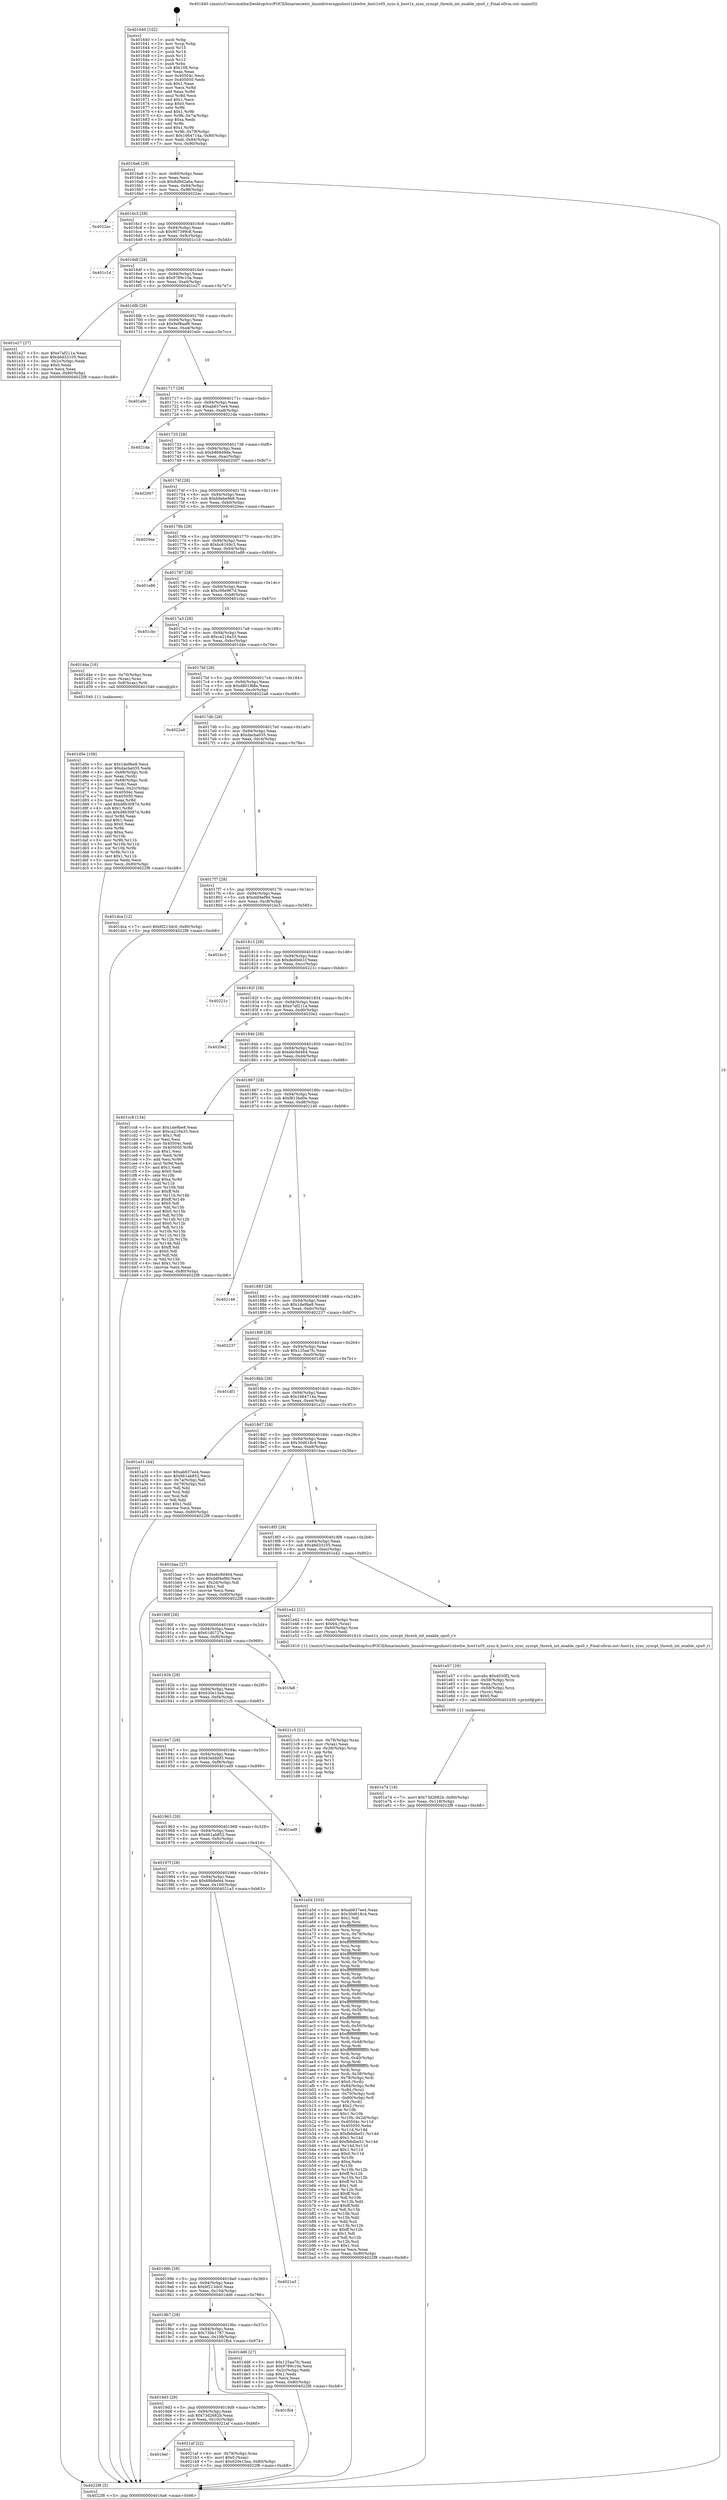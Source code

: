 digraph "0x401640" {
  label = "0x401640 (/mnt/c/Users/mathe/Desktop/tcc/POCII/binaries/extr_linuxdriversgpuhost1xhwhw_host1x05_sync.h_host1x_sync_syncpt_thresh_int_enable_cpu0_r_Final-ollvm.out::main(0))"
  labelloc = "t"
  node[shape=record]

  Entry [label="",width=0.3,height=0.3,shape=circle,fillcolor=black,style=filled]
  "0x4016a6" [label="{
     0x4016a6 [29]\l
     | [instrs]\l
     &nbsp;&nbsp;0x4016a6 \<+3\>: mov -0x80(%rbp),%eax\l
     &nbsp;&nbsp;0x4016a9 \<+2\>: mov %eax,%ecx\l
     &nbsp;&nbsp;0x4016ab \<+6\>: sub $0x8d9d2a6a,%ecx\l
     &nbsp;&nbsp;0x4016b1 \<+6\>: mov %eax,-0x94(%rbp)\l
     &nbsp;&nbsp;0x4016b7 \<+6\>: mov %ecx,-0x98(%rbp)\l
     &nbsp;&nbsp;0x4016bd \<+6\>: je 00000000004022ec \<main+0xcac\>\l
  }"]
  "0x4022ec" [label="{
     0x4022ec\l
  }", style=dashed]
  "0x4016c3" [label="{
     0x4016c3 [28]\l
     | [instrs]\l
     &nbsp;&nbsp;0x4016c3 \<+5\>: jmp 00000000004016c8 \<main+0x88\>\l
     &nbsp;&nbsp;0x4016c8 \<+6\>: mov -0x94(%rbp),%eax\l
     &nbsp;&nbsp;0x4016ce \<+5\>: sub $0x907399c8,%eax\l
     &nbsp;&nbsp;0x4016d3 \<+6\>: mov %eax,-0x9c(%rbp)\l
     &nbsp;&nbsp;0x4016d9 \<+6\>: je 0000000000401c1d \<main+0x5dd\>\l
  }"]
  Exit [label="",width=0.3,height=0.3,shape=circle,fillcolor=black,style=filled,peripheries=2]
  "0x401c1d" [label="{
     0x401c1d\l
  }", style=dashed]
  "0x4016df" [label="{
     0x4016df [28]\l
     | [instrs]\l
     &nbsp;&nbsp;0x4016df \<+5\>: jmp 00000000004016e4 \<main+0xa4\>\l
     &nbsp;&nbsp;0x4016e4 \<+6\>: mov -0x94(%rbp),%eax\l
     &nbsp;&nbsp;0x4016ea \<+5\>: sub $0x9789c10a,%eax\l
     &nbsp;&nbsp;0x4016ef \<+6\>: mov %eax,-0xa0(%rbp)\l
     &nbsp;&nbsp;0x4016f5 \<+6\>: je 0000000000401e27 \<main+0x7e7\>\l
  }"]
  "0x4019ef" [label="{
     0x4019ef\l
  }", style=dashed]
  "0x401e27" [label="{
     0x401e27 [27]\l
     | [instrs]\l
     &nbsp;&nbsp;0x401e27 \<+5\>: mov $0xe7af211a,%eax\l
     &nbsp;&nbsp;0x401e2c \<+5\>: mov $0x46d33105,%ecx\l
     &nbsp;&nbsp;0x401e31 \<+3\>: mov -0x2c(%rbp),%edx\l
     &nbsp;&nbsp;0x401e34 \<+3\>: cmp $0x0,%edx\l
     &nbsp;&nbsp;0x401e37 \<+3\>: cmove %ecx,%eax\l
     &nbsp;&nbsp;0x401e3a \<+3\>: mov %eax,-0x80(%rbp)\l
     &nbsp;&nbsp;0x401e3d \<+5\>: jmp 00000000004022f8 \<main+0xcb8\>\l
  }"]
  "0x4016fb" [label="{
     0x4016fb [28]\l
     | [instrs]\l
     &nbsp;&nbsp;0x4016fb \<+5\>: jmp 0000000000401700 \<main+0xc0\>\l
     &nbsp;&nbsp;0x401700 \<+6\>: mov -0x94(%rbp),%eax\l
     &nbsp;&nbsp;0x401706 \<+5\>: sub $0x9ef8aaf6,%eax\l
     &nbsp;&nbsp;0x40170b \<+6\>: mov %eax,-0xa4(%rbp)\l
     &nbsp;&nbsp;0x401711 \<+6\>: je 0000000000401e0c \<main+0x7cc\>\l
  }"]
  "0x4021af" [label="{
     0x4021af [22]\l
     | [instrs]\l
     &nbsp;&nbsp;0x4021af \<+4\>: mov -0x78(%rbp),%rax\l
     &nbsp;&nbsp;0x4021b3 \<+6\>: movl $0x0,(%rax)\l
     &nbsp;&nbsp;0x4021b9 \<+7\>: movl $0x620e15ea,-0x80(%rbp)\l
     &nbsp;&nbsp;0x4021c0 \<+5\>: jmp 00000000004022f8 \<main+0xcb8\>\l
  }"]
  "0x401e0c" [label="{
     0x401e0c\l
  }", style=dashed]
  "0x401717" [label="{
     0x401717 [28]\l
     | [instrs]\l
     &nbsp;&nbsp;0x401717 \<+5\>: jmp 000000000040171c \<main+0xdc\>\l
     &nbsp;&nbsp;0x40171c \<+6\>: mov -0x94(%rbp),%eax\l
     &nbsp;&nbsp;0x401722 \<+5\>: sub $0xab637ee4,%eax\l
     &nbsp;&nbsp;0x401727 \<+6\>: mov %eax,-0xa8(%rbp)\l
     &nbsp;&nbsp;0x40172d \<+6\>: je 00000000004021da \<main+0xb9a\>\l
  }"]
  "0x4019d3" [label="{
     0x4019d3 [28]\l
     | [instrs]\l
     &nbsp;&nbsp;0x4019d3 \<+5\>: jmp 00000000004019d8 \<main+0x398\>\l
     &nbsp;&nbsp;0x4019d8 \<+6\>: mov -0x94(%rbp),%eax\l
     &nbsp;&nbsp;0x4019de \<+5\>: sub $0x73d2682b,%eax\l
     &nbsp;&nbsp;0x4019e3 \<+6\>: mov %eax,-0x10c(%rbp)\l
     &nbsp;&nbsp;0x4019e9 \<+6\>: je 00000000004021af \<main+0xb6f\>\l
  }"]
  "0x4021da" [label="{
     0x4021da\l
  }", style=dashed]
  "0x401733" [label="{
     0x401733 [28]\l
     | [instrs]\l
     &nbsp;&nbsp;0x401733 \<+5\>: jmp 0000000000401738 \<main+0xf8\>\l
     &nbsp;&nbsp;0x401738 \<+6\>: mov -0x94(%rbp),%eax\l
     &nbsp;&nbsp;0x40173e \<+5\>: sub $0xb86849de,%eax\l
     &nbsp;&nbsp;0x401743 \<+6\>: mov %eax,-0xac(%rbp)\l
     &nbsp;&nbsp;0x401749 \<+6\>: je 0000000000402007 \<main+0x9c7\>\l
  }"]
  "0x401fb4" [label="{
     0x401fb4\l
  }", style=dashed]
  "0x402007" [label="{
     0x402007\l
  }", style=dashed]
  "0x40174f" [label="{
     0x40174f [28]\l
     | [instrs]\l
     &nbsp;&nbsp;0x40174f \<+5\>: jmp 0000000000401754 \<main+0x114\>\l
     &nbsp;&nbsp;0x401754 \<+6\>: mov -0x94(%rbp),%eax\l
     &nbsp;&nbsp;0x40175a \<+5\>: sub $0xb9ebe9b8,%eax\l
     &nbsp;&nbsp;0x40175f \<+6\>: mov %eax,-0xb0(%rbp)\l
     &nbsp;&nbsp;0x401765 \<+6\>: je 00000000004020ee \<main+0xaae\>\l
  }"]
  "0x401e74" [label="{
     0x401e74 [18]\l
     | [instrs]\l
     &nbsp;&nbsp;0x401e74 \<+7\>: movl $0x73d2682b,-0x80(%rbp)\l
     &nbsp;&nbsp;0x401e7b \<+6\>: mov %eax,-0x118(%rbp)\l
     &nbsp;&nbsp;0x401e81 \<+5\>: jmp 00000000004022f8 \<main+0xcb8\>\l
  }"]
  "0x4020ee" [label="{
     0x4020ee\l
  }", style=dashed]
  "0x40176b" [label="{
     0x40176b [28]\l
     | [instrs]\l
     &nbsp;&nbsp;0x40176b \<+5\>: jmp 0000000000401770 \<main+0x130\>\l
     &nbsp;&nbsp;0x401770 \<+6\>: mov -0x94(%rbp),%eax\l
     &nbsp;&nbsp;0x401776 \<+5\>: sub $0xbc6169c3,%eax\l
     &nbsp;&nbsp;0x40177b \<+6\>: mov %eax,-0xb4(%rbp)\l
     &nbsp;&nbsp;0x401781 \<+6\>: je 0000000000401e86 \<main+0x846\>\l
  }"]
  "0x401e57" [label="{
     0x401e57 [29]\l
     | [instrs]\l
     &nbsp;&nbsp;0x401e57 \<+10\>: movabs $0x4030f2,%rdi\l
     &nbsp;&nbsp;0x401e61 \<+4\>: mov -0x58(%rbp),%rcx\l
     &nbsp;&nbsp;0x401e65 \<+2\>: mov %eax,(%rcx)\l
     &nbsp;&nbsp;0x401e67 \<+4\>: mov -0x58(%rbp),%rcx\l
     &nbsp;&nbsp;0x401e6b \<+2\>: mov (%rcx),%esi\l
     &nbsp;&nbsp;0x401e6d \<+2\>: mov $0x0,%al\l
     &nbsp;&nbsp;0x401e6f \<+5\>: call 0000000000401030 \<printf@plt\>\l
     | [calls]\l
     &nbsp;&nbsp;0x401030 \{1\} (unknown)\l
  }"]
  "0x401e86" [label="{
     0x401e86\l
  }", style=dashed]
  "0x401787" [label="{
     0x401787 [28]\l
     | [instrs]\l
     &nbsp;&nbsp;0x401787 \<+5\>: jmp 000000000040178c \<main+0x14c\>\l
     &nbsp;&nbsp;0x40178c \<+6\>: mov -0x94(%rbp),%eax\l
     &nbsp;&nbsp;0x401792 \<+5\>: sub $0xc06e967d,%eax\l
     &nbsp;&nbsp;0x401797 \<+6\>: mov %eax,-0xb8(%rbp)\l
     &nbsp;&nbsp;0x40179d \<+6\>: je 0000000000401cbc \<main+0x67c\>\l
  }"]
  "0x4019b7" [label="{
     0x4019b7 [28]\l
     | [instrs]\l
     &nbsp;&nbsp;0x4019b7 \<+5\>: jmp 00000000004019bc \<main+0x37c\>\l
     &nbsp;&nbsp;0x4019bc \<+6\>: mov -0x94(%rbp),%eax\l
     &nbsp;&nbsp;0x4019c2 \<+5\>: sub $0x73bb1787,%eax\l
     &nbsp;&nbsp;0x4019c7 \<+6\>: mov %eax,-0x108(%rbp)\l
     &nbsp;&nbsp;0x4019cd \<+6\>: je 0000000000401fb4 \<main+0x974\>\l
  }"]
  "0x401cbc" [label="{
     0x401cbc\l
  }", style=dashed]
  "0x4017a3" [label="{
     0x4017a3 [28]\l
     | [instrs]\l
     &nbsp;&nbsp;0x4017a3 \<+5\>: jmp 00000000004017a8 \<main+0x168\>\l
     &nbsp;&nbsp;0x4017a8 \<+6\>: mov -0x94(%rbp),%eax\l
     &nbsp;&nbsp;0x4017ae \<+5\>: sub $0xca216a33,%eax\l
     &nbsp;&nbsp;0x4017b3 \<+6\>: mov %eax,-0xbc(%rbp)\l
     &nbsp;&nbsp;0x4017b9 \<+6\>: je 0000000000401d4e \<main+0x70e\>\l
  }"]
  "0x401dd6" [label="{
     0x401dd6 [27]\l
     | [instrs]\l
     &nbsp;&nbsp;0x401dd6 \<+5\>: mov $0x125aa7fc,%eax\l
     &nbsp;&nbsp;0x401ddb \<+5\>: mov $0x9789c10a,%ecx\l
     &nbsp;&nbsp;0x401de0 \<+3\>: mov -0x2c(%rbp),%edx\l
     &nbsp;&nbsp;0x401de3 \<+3\>: cmp $0x1,%edx\l
     &nbsp;&nbsp;0x401de6 \<+3\>: cmovl %ecx,%eax\l
     &nbsp;&nbsp;0x401de9 \<+3\>: mov %eax,-0x80(%rbp)\l
     &nbsp;&nbsp;0x401dec \<+5\>: jmp 00000000004022f8 \<main+0xcb8\>\l
  }"]
  "0x401d4e" [label="{
     0x401d4e [16]\l
     | [instrs]\l
     &nbsp;&nbsp;0x401d4e \<+4\>: mov -0x70(%rbp),%rax\l
     &nbsp;&nbsp;0x401d52 \<+3\>: mov (%rax),%rax\l
     &nbsp;&nbsp;0x401d55 \<+4\>: mov 0x8(%rax),%rdi\l
     &nbsp;&nbsp;0x401d59 \<+5\>: call 0000000000401040 \<atoi@plt\>\l
     | [calls]\l
     &nbsp;&nbsp;0x401040 \{1\} (unknown)\l
  }"]
  "0x4017bf" [label="{
     0x4017bf [28]\l
     | [instrs]\l
     &nbsp;&nbsp;0x4017bf \<+5\>: jmp 00000000004017c4 \<main+0x184\>\l
     &nbsp;&nbsp;0x4017c4 \<+6\>: mov -0x94(%rbp),%eax\l
     &nbsp;&nbsp;0x4017ca \<+5\>: sub $0xd801f68e,%eax\l
     &nbsp;&nbsp;0x4017cf \<+6\>: mov %eax,-0xc0(%rbp)\l
     &nbsp;&nbsp;0x4017d5 \<+6\>: je 00000000004022a8 \<main+0xc68\>\l
  }"]
  "0x40199b" [label="{
     0x40199b [28]\l
     | [instrs]\l
     &nbsp;&nbsp;0x40199b \<+5\>: jmp 00000000004019a0 \<main+0x360\>\l
     &nbsp;&nbsp;0x4019a0 \<+6\>: mov -0x94(%rbp),%eax\l
     &nbsp;&nbsp;0x4019a6 \<+5\>: sub $0x6f213dc0,%eax\l
     &nbsp;&nbsp;0x4019ab \<+6\>: mov %eax,-0x104(%rbp)\l
     &nbsp;&nbsp;0x4019b1 \<+6\>: je 0000000000401dd6 \<main+0x796\>\l
  }"]
  "0x4022a8" [label="{
     0x4022a8\l
  }", style=dashed]
  "0x4017db" [label="{
     0x4017db [28]\l
     | [instrs]\l
     &nbsp;&nbsp;0x4017db \<+5\>: jmp 00000000004017e0 \<main+0x1a0\>\l
     &nbsp;&nbsp;0x4017e0 \<+6\>: mov -0x94(%rbp),%eax\l
     &nbsp;&nbsp;0x4017e6 \<+5\>: sub $0xdacba035,%eax\l
     &nbsp;&nbsp;0x4017eb \<+6\>: mov %eax,-0xc4(%rbp)\l
     &nbsp;&nbsp;0x4017f1 \<+6\>: je 0000000000401dca \<main+0x78a\>\l
  }"]
  "0x4021a3" [label="{
     0x4021a3\l
  }", style=dashed]
  "0x401dca" [label="{
     0x401dca [12]\l
     | [instrs]\l
     &nbsp;&nbsp;0x401dca \<+7\>: movl $0x6f213dc0,-0x80(%rbp)\l
     &nbsp;&nbsp;0x401dd1 \<+5\>: jmp 00000000004022f8 \<main+0xcb8\>\l
  }"]
  "0x4017f7" [label="{
     0x4017f7 [28]\l
     | [instrs]\l
     &nbsp;&nbsp;0x4017f7 \<+5\>: jmp 00000000004017fc \<main+0x1bc\>\l
     &nbsp;&nbsp;0x4017fc \<+6\>: mov -0x94(%rbp),%eax\l
     &nbsp;&nbsp;0x401802 \<+5\>: sub $0xddf4ef9d,%eax\l
     &nbsp;&nbsp;0x401807 \<+6\>: mov %eax,-0xc8(%rbp)\l
     &nbsp;&nbsp;0x40180d \<+6\>: je 0000000000401bc5 \<main+0x585\>\l
  }"]
  "0x401d5e" [label="{
     0x401d5e [108]\l
     | [instrs]\l
     &nbsp;&nbsp;0x401d5e \<+5\>: mov $0x1de9be8,%ecx\l
     &nbsp;&nbsp;0x401d63 \<+5\>: mov $0xdacba035,%edx\l
     &nbsp;&nbsp;0x401d68 \<+4\>: mov -0x68(%rbp),%rdi\l
     &nbsp;&nbsp;0x401d6c \<+2\>: mov %eax,(%rdi)\l
     &nbsp;&nbsp;0x401d6e \<+4\>: mov -0x68(%rbp),%rdi\l
     &nbsp;&nbsp;0x401d72 \<+2\>: mov (%rdi),%eax\l
     &nbsp;&nbsp;0x401d74 \<+3\>: mov %eax,-0x2c(%rbp)\l
     &nbsp;&nbsp;0x401d77 \<+7\>: mov 0x40504c,%eax\l
     &nbsp;&nbsp;0x401d7e \<+7\>: mov 0x405050,%esi\l
     &nbsp;&nbsp;0x401d85 \<+3\>: mov %eax,%r8d\l
     &nbsp;&nbsp;0x401d88 \<+7\>: add $0xd8b3087d,%r8d\l
     &nbsp;&nbsp;0x401d8f \<+4\>: sub $0x1,%r8d\l
     &nbsp;&nbsp;0x401d93 \<+7\>: sub $0xd8b3087d,%r8d\l
     &nbsp;&nbsp;0x401d9a \<+4\>: imul %r8d,%eax\l
     &nbsp;&nbsp;0x401d9e \<+3\>: and $0x1,%eax\l
     &nbsp;&nbsp;0x401da1 \<+3\>: cmp $0x0,%eax\l
     &nbsp;&nbsp;0x401da4 \<+4\>: sete %r9b\l
     &nbsp;&nbsp;0x401da8 \<+3\>: cmp $0xa,%esi\l
     &nbsp;&nbsp;0x401dab \<+4\>: setl %r10b\l
     &nbsp;&nbsp;0x401daf \<+3\>: mov %r9b,%r11b\l
     &nbsp;&nbsp;0x401db2 \<+3\>: and %r10b,%r11b\l
     &nbsp;&nbsp;0x401db5 \<+3\>: xor %r10b,%r9b\l
     &nbsp;&nbsp;0x401db8 \<+3\>: or %r9b,%r11b\l
     &nbsp;&nbsp;0x401dbb \<+4\>: test $0x1,%r11b\l
     &nbsp;&nbsp;0x401dbf \<+3\>: cmovne %edx,%ecx\l
     &nbsp;&nbsp;0x401dc2 \<+3\>: mov %ecx,-0x80(%rbp)\l
     &nbsp;&nbsp;0x401dc5 \<+5\>: jmp 00000000004022f8 \<main+0xcb8\>\l
  }"]
  "0x401bc5" [label="{
     0x401bc5\l
  }", style=dashed]
  "0x401813" [label="{
     0x401813 [28]\l
     | [instrs]\l
     &nbsp;&nbsp;0x401813 \<+5\>: jmp 0000000000401818 \<main+0x1d8\>\l
     &nbsp;&nbsp;0x401818 \<+6\>: mov -0x94(%rbp),%eax\l
     &nbsp;&nbsp;0x40181e \<+5\>: sub $0xded0eb1f,%eax\l
     &nbsp;&nbsp;0x401823 \<+6\>: mov %eax,-0xcc(%rbp)\l
     &nbsp;&nbsp;0x401829 \<+6\>: je 000000000040221c \<main+0xbdc\>\l
  }"]
  "0x40197f" [label="{
     0x40197f [28]\l
     | [instrs]\l
     &nbsp;&nbsp;0x40197f \<+5\>: jmp 0000000000401984 \<main+0x344\>\l
     &nbsp;&nbsp;0x401984 \<+6\>: mov -0x94(%rbp),%eax\l
     &nbsp;&nbsp;0x40198a \<+5\>: sub $0x69b8efe4,%eax\l
     &nbsp;&nbsp;0x40198f \<+6\>: mov %eax,-0x100(%rbp)\l
     &nbsp;&nbsp;0x401995 \<+6\>: je 00000000004021a3 \<main+0xb63\>\l
  }"]
  "0x40221c" [label="{
     0x40221c\l
  }", style=dashed]
  "0x40182f" [label="{
     0x40182f [28]\l
     | [instrs]\l
     &nbsp;&nbsp;0x40182f \<+5\>: jmp 0000000000401834 \<main+0x1f4\>\l
     &nbsp;&nbsp;0x401834 \<+6\>: mov -0x94(%rbp),%eax\l
     &nbsp;&nbsp;0x40183a \<+5\>: sub $0xe7af211a,%eax\l
     &nbsp;&nbsp;0x40183f \<+6\>: mov %eax,-0xd0(%rbp)\l
     &nbsp;&nbsp;0x401845 \<+6\>: je 00000000004020e2 \<main+0xaa2\>\l
  }"]
  "0x401a5d" [label="{
     0x401a5d [333]\l
     | [instrs]\l
     &nbsp;&nbsp;0x401a5d \<+5\>: mov $0xab637ee4,%eax\l
     &nbsp;&nbsp;0x401a62 \<+5\>: mov $0x30d618c4,%ecx\l
     &nbsp;&nbsp;0x401a67 \<+2\>: mov $0x1,%dl\l
     &nbsp;&nbsp;0x401a69 \<+3\>: mov %rsp,%rsi\l
     &nbsp;&nbsp;0x401a6c \<+4\>: add $0xfffffffffffffff0,%rsi\l
     &nbsp;&nbsp;0x401a70 \<+3\>: mov %rsi,%rsp\l
     &nbsp;&nbsp;0x401a73 \<+4\>: mov %rsi,-0x78(%rbp)\l
     &nbsp;&nbsp;0x401a77 \<+3\>: mov %rsp,%rsi\l
     &nbsp;&nbsp;0x401a7a \<+4\>: add $0xfffffffffffffff0,%rsi\l
     &nbsp;&nbsp;0x401a7e \<+3\>: mov %rsi,%rsp\l
     &nbsp;&nbsp;0x401a81 \<+3\>: mov %rsp,%rdi\l
     &nbsp;&nbsp;0x401a84 \<+4\>: add $0xfffffffffffffff0,%rdi\l
     &nbsp;&nbsp;0x401a88 \<+3\>: mov %rdi,%rsp\l
     &nbsp;&nbsp;0x401a8b \<+4\>: mov %rdi,-0x70(%rbp)\l
     &nbsp;&nbsp;0x401a8f \<+3\>: mov %rsp,%rdi\l
     &nbsp;&nbsp;0x401a92 \<+4\>: add $0xfffffffffffffff0,%rdi\l
     &nbsp;&nbsp;0x401a96 \<+3\>: mov %rdi,%rsp\l
     &nbsp;&nbsp;0x401a99 \<+4\>: mov %rdi,-0x68(%rbp)\l
     &nbsp;&nbsp;0x401a9d \<+3\>: mov %rsp,%rdi\l
     &nbsp;&nbsp;0x401aa0 \<+4\>: add $0xfffffffffffffff0,%rdi\l
     &nbsp;&nbsp;0x401aa4 \<+3\>: mov %rdi,%rsp\l
     &nbsp;&nbsp;0x401aa7 \<+4\>: mov %rdi,-0x60(%rbp)\l
     &nbsp;&nbsp;0x401aab \<+3\>: mov %rsp,%rdi\l
     &nbsp;&nbsp;0x401aae \<+4\>: add $0xfffffffffffffff0,%rdi\l
     &nbsp;&nbsp;0x401ab2 \<+3\>: mov %rdi,%rsp\l
     &nbsp;&nbsp;0x401ab5 \<+4\>: mov %rdi,-0x58(%rbp)\l
     &nbsp;&nbsp;0x401ab9 \<+3\>: mov %rsp,%rdi\l
     &nbsp;&nbsp;0x401abc \<+4\>: add $0xfffffffffffffff0,%rdi\l
     &nbsp;&nbsp;0x401ac0 \<+3\>: mov %rdi,%rsp\l
     &nbsp;&nbsp;0x401ac3 \<+4\>: mov %rdi,-0x50(%rbp)\l
     &nbsp;&nbsp;0x401ac7 \<+3\>: mov %rsp,%rdi\l
     &nbsp;&nbsp;0x401aca \<+4\>: add $0xfffffffffffffff0,%rdi\l
     &nbsp;&nbsp;0x401ace \<+3\>: mov %rdi,%rsp\l
     &nbsp;&nbsp;0x401ad1 \<+4\>: mov %rdi,-0x48(%rbp)\l
     &nbsp;&nbsp;0x401ad5 \<+3\>: mov %rsp,%rdi\l
     &nbsp;&nbsp;0x401ad8 \<+4\>: add $0xfffffffffffffff0,%rdi\l
     &nbsp;&nbsp;0x401adc \<+3\>: mov %rdi,%rsp\l
     &nbsp;&nbsp;0x401adf \<+4\>: mov %rdi,-0x40(%rbp)\l
     &nbsp;&nbsp;0x401ae3 \<+3\>: mov %rsp,%rdi\l
     &nbsp;&nbsp;0x401ae6 \<+4\>: add $0xfffffffffffffff0,%rdi\l
     &nbsp;&nbsp;0x401aea \<+3\>: mov %rdi,%rsp\l
     &nbsp;&nbsp;0x401aed \<+4\>: mov %rdi,-0x38(%rbp)\l
     &nbsp;&nbsp;0x401af1 \<+4\>: mov -0x78(%rbp),%rdi\l
     &nbsp;&nbsp;0x401af5 \<+6\>: movl $0x0,(%rdi)\l
     &nbsp;&nbsp;0x401afb \<+7\>: mov -0x84(%rbp),%r8d\l
     &nbsp;&nbsp;0x401b02 \<+3\>: mov %r8d,(%rsi)\l
     &nbsp;&nbsp;0x401b05 \<+4\>: mov -0x70(%rbp),%rdi\l
     &nbsp;&nbsp;0x401b09 \<+7\>: mov -0x90(%rbp),%r9\l
     &nbsp;&nbsp;0x401b10 \<+3\>: mov %r9,(%rdi)\l
     &nbsp;&nbsp;0x401b13 \<+3\>: cmpl $0x2,(%rsi)\l
     &nbsp;&nbsp;0x401b16 \<+4\>: setne %r10b\l
     &nbsp;&nbsp;0x401b1a \<+4\>: and $0x1,%r10b\l
     &nbsp;&nbsp;0x401b1e \<+4\>: mov %r10b,-0x2d(%rbp)\l
     &nbsp;&nbsp;0x401b22 \<+8\>: mov 0x40504c,%r11d\l
     &nbsp;&nbsp;0x401b2a \<+7\>: mov 0x405050,%ebx\l
     &nbsp;&nbsp;0x401b31 \<+3\>: mov %r11d,%r14d\l
     &nbsp;&nbsp;0x401b34 \<+7\>: sub $0xfb6dbe51,%r14d\l
     &nbsp;&nbsp;0x401b3b \<+4\>: sub $0x1,%r14d\l
     &nbsp;&nbsp;0x401b3f \<+7\>: add $0xfb6dbe51,%r14d\l
     &nbsp;&nbsp;0x401b46 \<+4\>: imul %r14d,%r11d\l
     &nbsp;&nbsp;0x401b4a \<+4\>: and $0x1,%r11d\l
     &nbsp;&nbsp;0x401b4e \<+4\>: cmp $0x0,%r11d\l
     &nbsp;&nbsp;0x401b52 \<+4\>: sete %r10b\l
     &nbsp;&nbsp;0x401b56 \<+3\>: cmp $0xa,%ebx\l
     &nbsp;&nbsp;0x401b59 \<+4\>: setl %r15b\l
     &nbsp;&nbsp;0x401b5d \<+3\>: mov %r10b,%r12b\l
     &nbsp;&nbsp;0x401b60 \<+4\>: xor $0xff,%r12b\l
     &nbsp;&nbsp;0x401b64 \<+3\>: mov %r15b,%r13b\l
     &nbsp;&nbsp;0x401b67 \<+4\>: xor $0xff,%r13b\l
     &nbsp;&nbsp;0x401b6b \<+3\>: xor $0x1,%dl\l
     &nbsp;&nbsp;0x401b6e \<+3\>: mov %r12b,%sil\l
     &nbsp;&nbsp;0x401b71 \<+4\>: and $0xff,%sil\l
     &nbsp;&nbsp;0x401b75 \<+3\>: and %dl,%r10b\l
     &nbsp;&nbsp;0x401b78 \<+3\>: mov %r13b,%dil\l
     &nbsp;&nbsp;0x401b7b \<+4\>: and $0xff,%dil\l
     &nbsp;&nbsp;0x401b7f \<+3\>: and %dl,%r15b\l
     &nbsp;&nbsp;0x401b82 \<+3\>: or %r10b,%sil\l
     &nbsp;&nbsp;0x401b85 \<+3\>: or %r15b,%dil\l
     &nbsp;&nbsp;0x401b88 \<+3\>: xor %dil,%sil\l
     &nbsp;&nbsp;0x401b8b \<+3\>: or %r13b,%r12b\l
     &nbsp;&nbsp;0x401b8e \<+4\>: xor $0xff,%r12b\l
     &nbsp;&nbsp;0x401b92 \<+3\>: or $0x1,%dl\l
     &nbsp;&nbsp;0x401b95 \<+3\>: and %dl,%r12b\l
     &nbsp;&nbsp;0x401b98 \<+3\>: or %r12b,%sil\l
     &nbsp;&nbsp;0x401b9b \<+4\>: test $0x1,%sil\l
     &nbsp;&nbsp;0x401b9f \<+3\>: cmovne %ecx,%eax\l
     &nbsp;&nbsp;0x401ba2 \<+3\>: mov %eax,-0x80(%rbp)\l
     &nbsp;&nbsp;0x401ba5 \<+5\>: jmp 00000000004022f8 \<main+0xcb8\>\l
  }"]
  "0x4020e2" [label="{
     0x4020e2\l
  }", style=dashed]
  "0x40184b" [label="{
     0x40184b [28]\l
     | [instrs]\l
     &nbsp;&nbsp;0x40184b \<+5\>: jmp 0000000000401850 \<main+0x210\>\l
     &nbsp;&nbsp;0x401850 \<+6\>: mov -0x94(%rbp),%eax\l
     &nbsp;&nbsp;0x401856 \<+5\>: sub $0xebc9d464,%eax\l
     &nbsp;&nbsp;0x40185b \<+6\>: mov %eax,-0xd4(%rbp)\l
     &nbsp;&nbsp;0x401861 \<+6\>: je 0000000000401cc8 \<main+0x688\>\l
  }"]
  "0x401963" [label="{
     0x401963 [28]\l
     | [instrs]\l
     &nbsp;&nbsp;0x401963 \<+5\>: jmp 0000000000401968 \<main+0x328\>\l
     &nbsp;&nbsp;0x401968 \<+6\>: mov -0x94(%rbp),%eax\l
     &nbsp;&nbsp;0x40196e \<+5\>: sub $0x661ab852,%eax\l
     &nbsp;&nbsp;0x401973 \<+6\>: mov %eax,-0xfc(%rbp)\l
     &nbsp;&nbsp;0x401979 \<+6\>: je 0000000000401a5d \<main+0x41d\>\l
  }"]
  "0x401cc8" [label="{
     0x401cc8 [134]\l
     | [instrs]\l
     &nbsp;&nbsp;0x401cc8 \<+5\>: mov $0x1de9be8,%eax\l
     &nbsp;&nbsp;0x401ccd \<+5\>: mov $0xca216a33,%ecx\l
     &nbsp;&nbsp;0x401cd2 \<+2\>: mov $0x1,%dl\l
     &nbsp;&nbsp;0x401cd4 \<+2\>: xor %esi,%esi\l
     &nbsp;&nbsp;0x401cd6 \<+7\>: mov 0x40504c,%edi\l
     &nbsp;&nbsp;0x401cdd \<+8\>: mov 0x405050,%r8d\l
     &nbsp;&nbsp;0x401ce5 \<+3\>: sub $0x1,%esi\l
     &nbsp;&nbsp;0x401ce8 \<+3\>: mov %edi,%r9d\l
     &nbsp;&nbsp;0x401ceb \<+3\>: add %esi,%r9d\l
     &nbsp;&nbsp;0x401cee \<+4\>: imul %r9d,%edi\l
     &nbsp;&nbsp;0x401cf2 \<+3\>: and $0x1,%edi\l
     &nbsp;&nbsp;0x401cf5 \<+3\>: cmp $0x0,%edi\l
     &nbsp;&nbsp;0x401cf8 \<+4\>: sete %r10b\l
     &nbsp;&nbsp;0x401cfc \<+4\>: cmp $0xa,%r8d\l
     &nbsp;&nbsp;0x401d00 \<+4\>: setl %r11b\l
     &nbsp;&nbsp;0x401d04 \<+3\>: mov %r10b,%bl\l
     &nbsp;&nbsp;0x401d07 \<+3\>: xor $0xff,%bl\l
     &nbsp;&nbsp;0x401d0a \<+3\>: mov %r11b,%r14b\l
     &nbsp;&nbsp;0x401d0d \<+4\>: xor $0xff,%r14b\l
     &nbsp;&nbsp;0x401d11 \<+3\>: xor $0x0,%dl\l
     &nbsp;&nbsp;0x401d14 \<+3\>: mov %bl,%r15b\l
     &nbsp;&nbsp;0x401d17 \<+4\>: and $0x0,%r15b\l
     &nbsp;&nbsp;0x401d1b \<+3\>: and %dl,%r10b\l
     &nbsp;&nbsp;0x401d1e \<+3\>: mov %r14b,%r12b\l
     &nbsp;&nbsp;0x401d21 \<+4\>: and $0x0,%r12b\l
     &nbsp;&nbsp;0x401d25 \<+3\>: and %dl,%r11b\l
     &nbsp;&nbsp;0x401d28 \<+3\>: or %r10b,%r15b\l
     &nbsp;&nbsp;0x401d2b \<+3\>: or %r11b,%r12b\l
     &nbsp;&nbsp;0x401d2e \<+3\>: xor %r12b,%r15b\l
     &nbsp;&nbsp;0x401d31 \<+3\>: or %r14b,%bl\l
     &nbsp;&nbsp;0x401d34 \<+3\>: xor $0xff,%bl\l
     &nbsp;&nbsp;0x401d37 \<+3\>: or $0x0,%dl\l
     &nbsp;&nbsp;0x401d3a \<+2\>: and %dl,%bl\l
     &nbsp;&nbsp;0x401d3c \<+3\>: or %bl,%r15b\l
     &nbsp;&nbsp;0x401d3f \<+4\>: test $0x1,%r15b\l
     &nbsp;&nbsp;0x401d43 \<+3\>: cmovne %ecx,%eax\l
     &nbsp;&nbsp;0x401d46 \<+3\>: mov %eax,-0x80(%rbp)\l
     &nbsp;&nbsp;0x401d49 \<+5\>: jmp 00000000004022f8 \<main+0xcb8\>\l
  }"]
  "0x401867" [label="{
     0x401867 [28]\l
     | [instrs]\l
     &nbsp;&nbsp;0x401867 \<+5\>: jmp 000000000040186c \<main+0x22c\>\l
     &nbsp;&nbsp;0x40186c \<+6\>: mov -0x94(%rbp),%eax\l
     &nbsp;&nbsp;0x401872 \<+5\>: sub $0xf813bd0e,%eax\l
     &nbsp;&nbsp;0x401877 \<+6\>: mov %eax,-0xd8(%rbp)\l
     &nbsp;&nbsp;0x40187d \<+6\>: je 0000000000402146 \<main+0xb06\>\l
  }"]
  "0x401ed9" [label="{
     0x401ed9\l
  }", style=dashed]
  "0x402146" [label="{
     0x402146\l
  }", style=dashed]
  "0x401883" [label="{
     0x401883 [28]\l
     | [instrs]\l
     &nbsp;&nbsp;0x401883 \<+5\>: jmp 0000000000401888 \<main+0x248\>\l
     &nbsp;&nbsp;0x401888 \<+6\>: mov -0x94(%rbp),%eax\l
     &nbsp;&nbsp;0x40188e \<+5\>: sub $0x1de9be8,%eax\l
     &nbsp;&nbsp;0x401893 \<+6\>: mov %eax,-0xdc(%rbp)\l
     &nbsp;&nbsp;0x401899 \<+6\>: je 0000000000402237 \<main+0xbf7\>\l
  }"]
  "0x401947" [label="{
     0x401947 [28]\l
     | [instrs]\l
     &nbsp;&nbsp;0x401947 \<+5\>: jmp 000000000040194c \<main+0x30c\>\l
     &nbsp;&nbsp;0x40194c \<+6\>: mov -0x94(%rbp),%eax\l
     &nbsp;&nbsp;0x401952 \<+5\>: sub $0x63ebbbf3,%eax\l
     &nbsp;&nbsp;0x401957 \<+6\>: mov %eax,-0xf8(%rbp)\l
     &nbsp;&nbsp;0x40195d \<+6\>: je 0000000000401ed9 \<main+0x899\>\l
  }"]
  "0x402237" [label="{
     0x402237\l
  }", style=dashed]
  "0x40189f" [label="{
     0x40189f [28]\l
     | [instrs]\l
     &nbsp;&nbsp;0x40189f \<+5\>: jmp 00000000004018a4 \<main+0x264\>\l
     &nbsp;&nbsp;0x4018a4 \<+6\>: mov -0x94(%rbp),%eax\l
     &nbsp;&nbsp;0x4018aa \<+5\>: sub $0x125aa7fc,%eax\l
     &nbsp;&nbsp;0x4018af \<+6\>: mov %eax,-0xe0(%rbp)\l
     &nbsp;&nbsp;0x4018b5 \<+6\>: je 0000000000401df1 \<main+0x7b1\>\l
  }"]
  "0x4021c5" [label="{
     0x4021c5 [21]\l
     | [instrs]\l
     &nbsp;&nbsp;0x4021c5 \<+4\>: mov -0x78(%rbp),%rax\l
     &nbsp;&nbsp;0x4021c9 \<+2\>: mov (%rax),%eax\l
     &nbsp;&nbsp;0x4021cb \<+4\>: lea -0x28(%rbp),%rsp\l
     &nbsp;&nbsp;0x4021cf \<+1\>: pop %rbx\l
     &nbsp;&nbsp;0x4021d0 \<+2\>: pop %r12\l
     &nbsp;&nbsp;0x4021d2 \<+2\>: pop %r13\l
     &nbsp;&nbsp;0x4021d4 \<+2\>: pop %r14\l
     &nbsp;&nbsp;0x4021d6 \<+2\>: pop %r15\l
     &nbsp;&nbsp;0x4021d8 \<+1\>: pop %rbp\l
     &nbsp;&nbsp;0x4021d9 \<+1\>: ret\l
  }"]
  "0x401df1" [label="{
     0x401df1\l
  }", style=dashed]
  "0x4018bb" [label="{
     0x4018bb [28]\l
     | [instrs]\l
     &nbsp;&nbsp;0x4018bb \<+5\>: jmp 00000000004018c0 \<main+0x280\>\l
     &nbsp;&nbsp;0x4018c0 \<+6\>: mov -0x94(%rbp),%eax\l
     &nbsp;&nbsp;0x4018c6 \<+5\>: sub $0x1664714a,%eax\l
     &nbsp;&nbsp;0x4018cb \<+6\>: mov %eax,-0xe4(%rbp)\l
     &nbsp;&nbsp;0x4018d1 \<+6\>: je 0000000000401a31 \<main+0x3f1\>\l
  }"]
  "0x40192b" [label="{
     0x40192b [28]\l
     | [instrs]\l
     &nbsp;&nbsp;0x40192b \<+5\>: jmp 0000000000401930 \<main+0x2f0\>\l
     &nbsp;&nbsp;0x401930 \<+6\>: mov -0x94(%rbp),%eax\l
     &nbsp;&nbsp;0x401936 \<+5\>: sub $0x620e15ea,%eax\l
     &nbsp;&nbsp;0x40193b \<+6\>: mov %eax,-0xf4(%rbp)\l
     &nbsp;&nbsp;0x401941 \<+6\>: je 00000000004021c5 \<main+0xb85\>\l
  }"]
  "0x401a31" [label="{
     0x401a31 [44]\l
     | [instrs]\l
     &nbsp;&nbsp;0x401a31 \<+5\>: mov $0xab637ee4,%eax\l
     &nbsp;&nbsp;0x401a36 \<+5\>: mov $0x661ab852,%ecx\l
     &nbsp;&nbsp;0x401a3b \<+3\>: mov -0x7a(%rbp),%dl\l
     &nbsp;&nbsp;0x401a3e \<+4\>: mov -0x79(%rbp),%sil\l
     &nbsp;&nbsp;0x401a42 \<+3\>: mov %dl,%dil\l
     &nbsp;&nbsp;0x401a45 \<+3\>: and %sil,%dil\l
     &nbsp;&nbsp;0x401a48 \<+3\>: xor %sil,%dl\l
     &nbsp;&nbsp;0x401a4b \<+3\>: or %dl,%dil\l
     &nbsp;&nbsp;0x401a4e \<+4\>: test $0x1,%dil\l
     &nbsp;&nbsp;0x401a52 \<+3\>: cmovne %ecx,%eax\l
     &nbsp;&nbsp;0x401a55 \<+3\>: mov %eax,-0x80(%rbp)\l
     &nbsp;&nbsp;0x401a58 \<+5\>: jmp 00000000004022f8 \<main+0xcb8\>\l
  }"]
  "0x4018d7" [label="{
     0x4018d7 [28]\l
     | [instrs]\l
     &nbsp;&nbsp;0x4018d7 \<+5\>: jmp 00000000004018dc \<main+0x29c\>\l
     &nbsp;&nbsp;0x4018dc \<+6\>: mov -0x94(%rbp),%eax\l
     &nbsp;&nbsp;0x4018e2 \<+5\>: sub $0x30d618c4,%eax\l
     &nbsp;&nbsp;0x4018e7 \<+6\>: mov %eax,-0xe8(%rbp)\l
     &nbsp;&nbsp;0x4018ed \<+6\>: je 0000000000401baa \<main+0x56a\>\l
  }"]
  "0x4022f8" [label="{
     0x4022f8 [5]\l
     | [instrs]\l
     &nbsp;&nbsp;0x4022f8 \<+5\>: jmp 00000000004016a6 \<main+0x66\>\l
  }"]
  "0x401640" [label="{
     0x401640 [102]\l
     | [instrs]\l
     &nbsp;&nbsp;0x401640 \<+1\>: push %rbp\l
     &nbsp;&nbsp;0x401641 \<+3\>: mov %rsp,%rbp\l
     &nbsp;&nbsp;0x401644 \<+2\>: push %r15\l
     &nbsp;&nbsp;0x401646 \<+2\>: push %r14\l
     &nbsp;&nbsp;0x401648 \<+2\>: push %r13\l
     &nbsp;&nbsp;0x40164a \<+2\>: push %r12\l
     &nbsp;&nbsp;0x40164c \<+1\>: push %rbx\l
     &nbsp;&nbsp;0x40164d \<+7\>: sub $0x108,%rsp\l
     &nbsp;&nbsp;0x401654 \<+2\>: xor %eax,%eax\l
     &nbsp;&nbsp;0x401656 \<+7\>: mov 0x40504c,%ecx\l
     &nbsp;&nbsp;0x40165d \<+7\>: mov 0x405050,%edx\l
     &nbsp;&nbsp;0x401664 \<+3\>: sub $0x1,%eax\l
     &nbsp;&nbsp;0x401667 \<+3\>: mov %ecx,%r8d\l
     &nbsp;&nbsp;0x40166a \<+3\>: add %eax,%r8d\l
     &nbsp;&nbsp;0x40166d \<+4\>: imul %r8d,%ecx\l
     &nbsp;&nbsp;0x401671 \<+3\>: and $0x1,%ecx\l
     &nbsp;&nbsp;0x401674 \<+3\>: cmp $0x0,%ecx\l
     &nbsp;&nbsp;0x401677 \<+4\>: sete %r9b\l
     &nbsp;&nbsp;0x40167b \<+4\>: and $0x1,%r9b\l
     &nbsp;&nbsp;0x40167f \<+4\>: mov %r9b,-0x7a(%rbp)\l
     &nbsp;&nbsp;0x401683 \<+3\>: cmp $0xa,%edx\l
     &nbsp;&nbsp;0x401686 \<+4\>: setl %r9b\l
     &nbsp;&nbsp;0x40168a \<+4\>: and $0x1,%r9b\l
     &nbsp;&nbsp;0x40168e \<+4\>: mov %r9b,-0x79(%rbp)\l
     &nbsp;&nbsp;0x401692 \<+7\>: movl $0x1664714a,-0x80(%rbp)\l
     &nbsp;&nbsp;0x401699 \<+6\>: mov %edi,-0x84(%rbp)\l
     &nbsp;&nbsp;0x40169f \<+7\>: mov %rsi,-0x90(%rbp)\l
  }"]
  "0x401fa8" [label="{
     0x401fa8\l
  }", style=dashed]
  "0x401baa" [label="{
     0x401baa [27]\l
     | [instrs]\l
     &nbsp;&nbsp;0x401baa \<+5\>: mov $0xebc9d464,%eax\l
     &nbsp;&nbsp;0x401baf \<+5\>: mov $0xddf4ef9d,%ecx\l
     &nbsp;&nbsp;0x401bb4 \<+3\>: mov -0x2d(%rbp),%dl\l
     &nbsp;&nbsp;0x401bb7 \<+3\>: test $0x1,%dl\l
     &nbsp;&nbsp;0x401bba \<+3\>: cmovne %ecx,%eax\l
     &nbsp;&nbsp;0x401bbd \<+3\>: mov %eax,-0x80(%rbp)\l
     &nbsp;&nbsp;0x401bc0 \<+5\>: jmp 00000000004022f8 \<main+0xcb8\>\l
  }"]
  "0x4018f3" [label="{
     0x4018f3 [28]\l
     | [instrs]\l
     &nbsp;&nbsp;0x4018f3 \<+5\>: jmp 00000000004018f8 \<main+0x2b8\>\l
     &nbsp;&nbsp;0x4018f8 \<+6\>: mov -0x94(%rbp),%eax\l
     &nbsp;&nbsp;0x4018fe \<+5\>: sub $0x46d33105,%eax\l
     &nbsp;&nbsp;0x401903 \<+6\>: mov %eax,-0xec(%rbp)\l
     &nbsp;&nbsp;0x401909 \<+6\>: je 0000000000401e42 \<main+0x802\>\l
  }"]
  "0x40190f" [label="{
     0x40190f [28]\l
     | [instrs]\l
     &nbsp;&nbsp;0x40190f \<+5\>: jmp 0000000000401914 \<main+0x2d4\>\l
     &nbsp;&nbsp;0x401914 \<+6\>: mov -0x94(%rbp),%eax\l
     &nbsp;&nbsp;0x40191a \<+5\>: sub $0x61d0727a,%eax\l
     &nbsp;&nbsp;0x40191f \<+6\>: mov %eax,-0xf0(%rbp)\l
     &nbsp;&nbsp;0x401925 \<+6\>: je 0000000000401fa8 \<main+0x968\>\l
  }"]
  "0x401e42" [label="{
     0x401e42 [21]\l
     | [instrs]\l
     &nbsp;&nbsp;0x401e42 \<+4\>: mov -0x60(%rbp),%rax\l
     &nbsp;&nbsp;0x401e46 \<+6\>: movl $0x64,(%rax)\l
     &nbsp;&nbsp;0x401e4c \<+4\>: mov -0x60(%rbp),%rax\l
     &nbsp;&nbsp;0x401e50 \<+2\>: mov (%rax),%edi\l
     &nbsp;&nbsp;0x401e52 \<+5\>: call 0000000000401610 \<host1x_sync_syncpt_thresh_int_enable_cpu0_r\>\l
     | [calls]\l
     &nbsp;&nbsp;0x401610 \{1\} (/mnt/c/Users/mathe/Desktop/tcc/POCII/binaries/extr_linuxdriversgpuhost1xhwhw_host1x05_sync.h_host1x_sync_syncpt_thresh_int_enable_cpu0_r_Final-ollvm.out::host1x_sync_syncpt_thresh_int_enable_cpu0_r)\l
  }"]
  Entry -> "0x401640" [label=" 1"]
  "0x4016a6" -> "0x4022ec" [label=" 0"]
  "0x4016a6" -> "0x4016c3" [label=" 11"]
  "0x4021c5" -> Exit [label=" 1"]
  "0x4016c3" -> "0x401c1d" [label=" 0"]
  "0x4016c3" -> "0x4016df" [label=" 11"]
  "0x4021af" -> "0x4022f8" [label=" 1"]
  "0x4016df" -> "0x401e27" [label=" 1"]
  "0x4016df" -> "0x4016fb" [label=" 10"]
  "0x4019d3" -> "0x4019ef" [label=" 0"]
  "0x4016fb" -> "0x401e0c" [label=" 0"]
  "0x4016fb" -> "0x401717" [label=" 10"]
  "0x4019d3" -> "0x4021af" [label=" 1"]
  "0x401717" -> "0x4021da" [label=" 0"]
  "0x401717" -> "0x401733" [label=" 10"]
  "0x4019b7" -> "0x4019d3" [label=" 1"]
  "0x401733" -> "0x402007" [label=" 0"]
  "0x401733" -> "0x40174f" [label=" 10"]
  "0x4019b7" -> "0x401fb4" [label=" 0"]
  "0x40174f" -> "0x4020ee" [label=" 0"]
  "0x40174f" -> "0x40176b" [label=" 10"]
  "0x401e74" -> "0x4022f8" [label=" 1"]
  "0x40176b" -> "0x401e86" [label=" 0"]
  "0x40176b" -> "0x401787" [label=" 10"]
  "0x401e57" -> "0x401e74" [label=" 1"]
  "0x401787" -> "0x401cbc" [label=" 0"]
  "0x401787" -> "0x4017a3" [label=" 10"]
  "0x401e42" -> "0x401e57" [label=" 1"]
  "0x4017a3" -> "0x401d4e" [label=" 1"]
  "0x4017a3" -> "0x4017bf" [label=" 9"]
  "0x401e27" -> "0x4022f8" [label=" 1"]
  "0x4017bf" -> "0x4022a8" [label=" 0"]
  "0x4017bf" -> "0x4017db" [label=" 9"]
  "0x40199b" -> "0x4019b7" [label=" 1"]
  "0x4017db" -> "0x401dca" [label=" 1"]
  "0x4017db" -> "0x4017f7" [label=" 8"]
  "0x40199b" -> "0x401dd6" [label=" 1"]
  "0x4017f7" -> "0x401bc5" [label=" 0"]
  "0x4017f7" -> "0x401813" [label=" 8"]
  "0x40197f" -> "0x40199b" [label=" 2"]
  "0x401813" -> "0x40221c" [label=" 0"]
  "0x401813" -> "0x40182f" [label=" 8"]
  "0x401dd6" -> "0x4022f8" [label=" 1"]
  "0x40182f" -> "0x4020e2" [label=" 0"]
  "0x40182f" -> "0x40184b" [label=" 8"]
  "0x401dca" -> "0x4022f8" [label=" 1"]
  "0x40184b" -> "0x401cc8" [label=" 1"]
  "0x40184b" -> "0x401867" [label=" 7"]
  "0x401d4e" -> "0x401d5e" [label=" 1"]
  "0x401867" -> "0x402146" [label=" 0"]
  "0x401867" -> "0x401883" [label=" 7"]
  "0x401cc8" -> "0x4022f8" [label=" 1"]
  "0x401883" -> "0x402237" [label=" 0"]
  "0x401883" -> "0x40189f" [label=" 7"]
  "0x401a5d" -> "0x4022f8" [label=" 1"]
  "0x40189f" -> "0x401df1" [label=" 0"]
  "0x40189f" -> "0x4018bb" [label=" 7"]
  "0x40197f" -> "0x4021a3" [label=" 0"]
  "0x4018bb" -> "0x401a31" [label=" 1"]
  "0x4018bb" -> "0x4018d7" [label=" 6"]
  "0x401a31" -> "0x4022f8" [label=" 1"]
  "0x401640" -> "0x4016a6" [label=" 1"]
  "0x4022f8" -> "0x4016a6" [label=" 10"]
  "0x401963" -> "0x401a5d" [label=" 1"]
  "0x4018d7" -> "0x401baa" [label=" 1"]
  "0x4018d7" -> "0x4018f3" [label=" 5"]
  "0x401d5e" -> "0x4022f8" [label=" 1"]
  "0x4018f3" -> "0x401e42" [label=" 1"]
  "0x4018f3" -> "0x40190f" [label=" 4"]
  "0x401947" -> "0x401963" [label=" 3"]
  "0x40190f" -> "0x401fa8" [label=" 0"]
  "0x40190f" -> "0x40192b" [label=" 4"]
  "0x401963" -> "0x40197f" [label=" 2"]
  "0x40192b" -> "0x4021c5" [label=" 1"]
  "0x40192b" -> "0x401947" [label=" 3"]
  "0x401baa" -> "0x4022f8" [label=" 1"]
  "0x401947" -> "0x401ed9" [label=" 0"]
}
